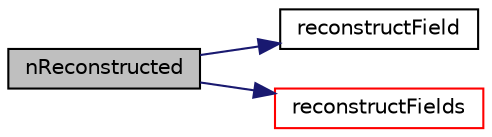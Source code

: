 digraph "nReconstructed"
{
  bgcolor="transparent";
  edge [fontname="Helvetica",fontsize="10",labelfontname="Helvetica",labelfontsize="10"];
  node [fontname="Helvetica",fontsize="10",shape=record];
  rankdir="LR";
  Node1 [label="nReconstructed",height=0.2,width=0.4,color="black", fillcolor="grey75", style="filled", fontcolor="black"];
  Node1 -> Node2 [color="midnightblue",fontsize="10",style="solid",fontname="Helvetica"];
  Node2 [label="reconstructField",height=0.2,width=0.4,color="black",URL="$a01925.html#adc8258c67299b21018a22da889b96aaf",tooltip="Reconstruct field. "];
  Node1 -> Node3 [color="midnightblue",fontsize="10",style="solid",fontname="Helvetica"];
  Node3 [label="reconstructFields",height=0.2,width=0.4,color="red",URL="$a01925.html#afdbc06f26580a47771f50bfc33ac87a1",tooltip="Reconstruct and write all fields. "];
}

